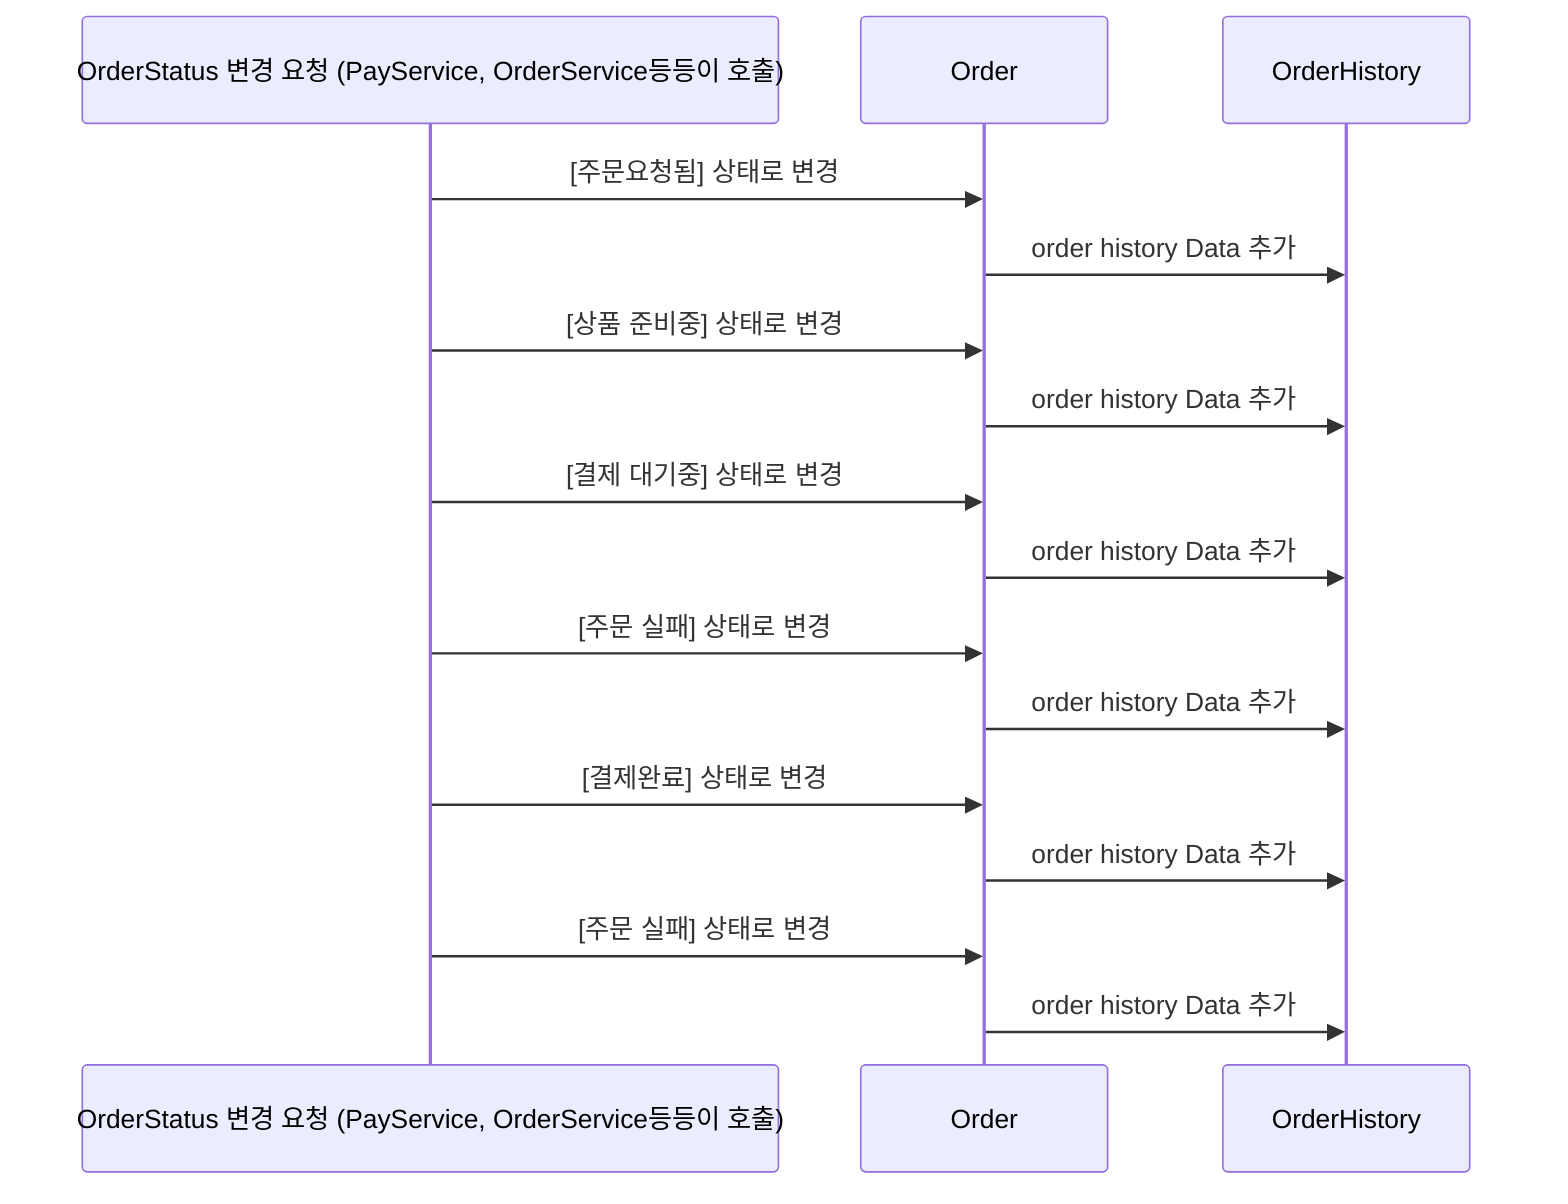 sequenceDiagram
    participant OSR as OrderStatus 변경 요청 (PayService, OrderService등등이 호출)
    participant ORS as Order
    participant ORH as OrderHistory
    OSR ->> ORS: [주문요청됨] 상태로 변경
    ORS ->> ORH: order history Data 추가
    OSR ->> ORS: [상품 준비중] 상태로 변경
    ORS ->> ORH: order history Data 추가
    OSR ->> ORS: [결제 대기중] 상태로 변경
    ORS ->> ORH: order history Data 추가
    OSR ->> ORS: [주문 실패] 상태로 변경
    ORS ->> ORH: order history Data 추가
    OSR ->> ORS: [결제완료] 상태로 변경
    ORS ->> ORH: order history Data 추가
    OSR ->> ORS: [주문 실패] 상태로 변경
    ORS ->> ORH: order history Data 추가